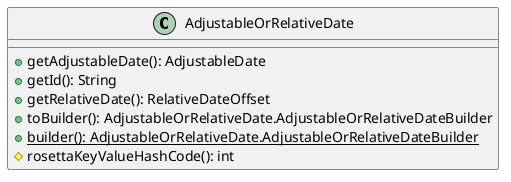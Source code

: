 @startuml

    class AdjustableOrRelativeDate [[AdjustableOrRelativeDate.html]] {
        +getAdjustableDate(): AdjustableDate
        +getId(): String
        +getRelativeDate(): RelativeDateOffset
        +toBuilder(): AdjustableOrRelativeDate.AdjustableOrRelativeDateBuilder
        {static} +builder(): AdjustableOrRelativeDate.AdjustableOrRelativeDateBuilder
        #rosettaKeyValueHashCode(): int
    }

@enduml
